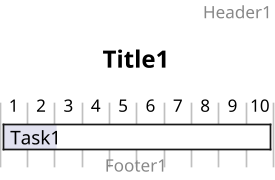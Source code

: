 @startgantt

scale 320*180

Title Title1

Header Header1

Footer Footer1

Hide footbox

projectscale daily


[Task1] as [t1] lasts 10 days

[t1] is 20% completed



@endgantt